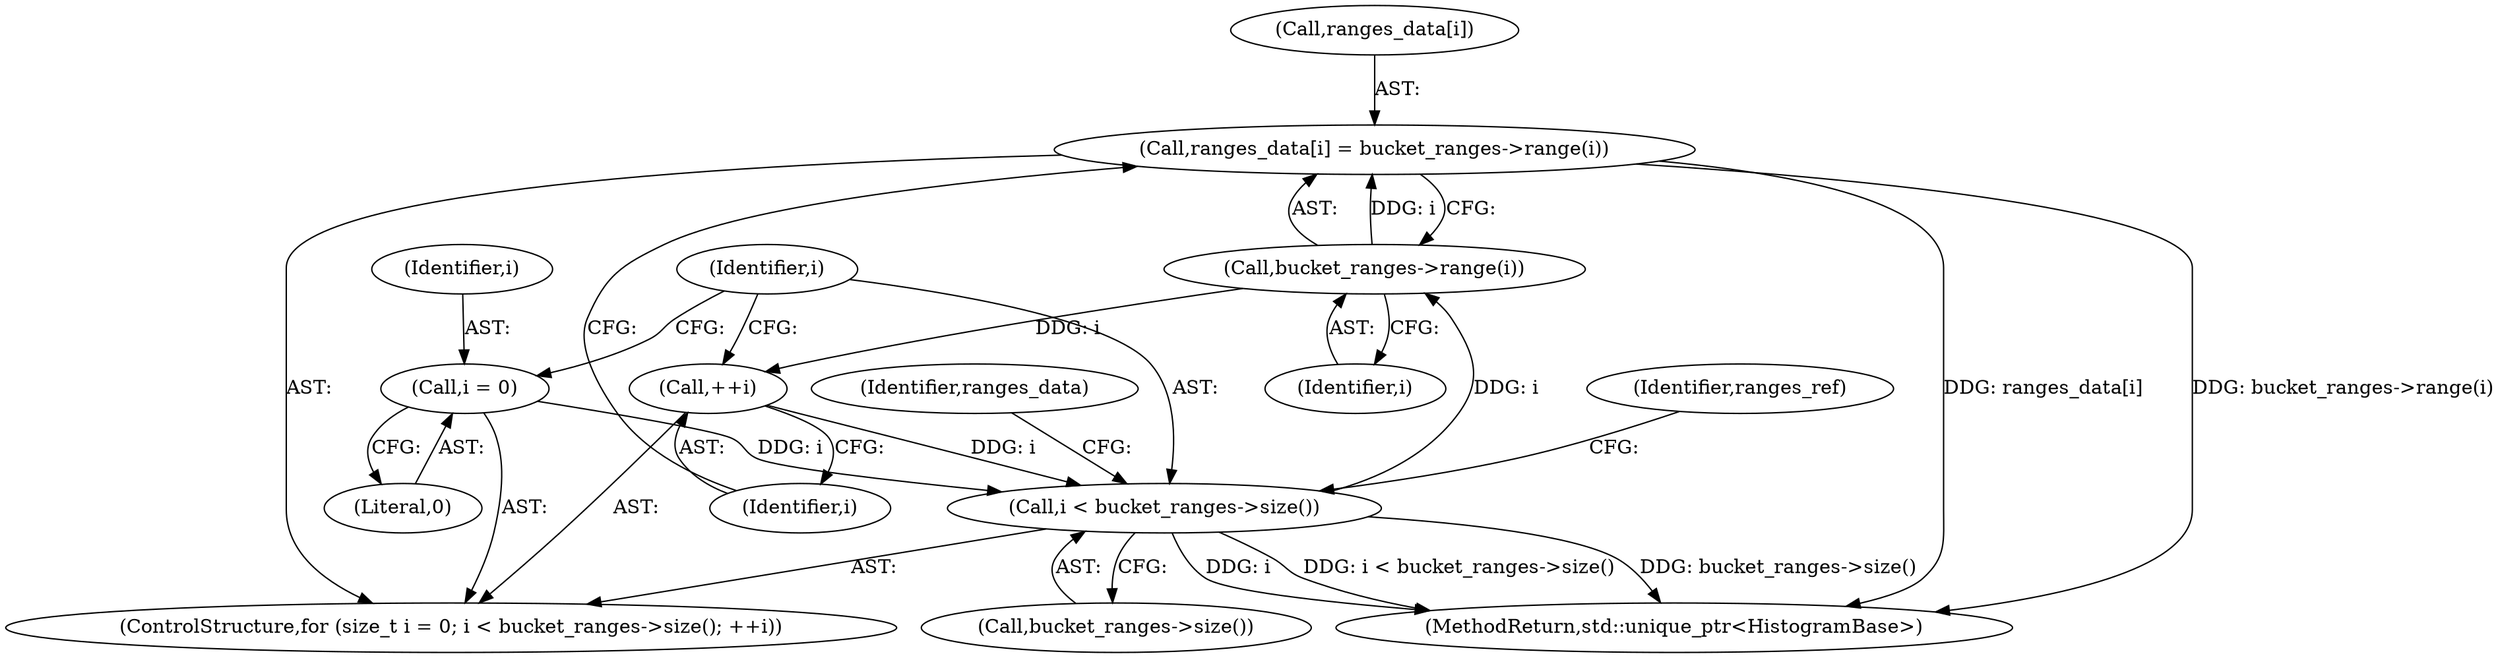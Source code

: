 digraph "0_Chrome_3f38b2253b19f9f9595f79fb92bfb5077e7b1959_0@array" {
"1000237" [label="(Call,ranges_data[i] = bucket_ranges->range(i))"];
"1000241" [label="(Call,bucket_ranges->range(i))"];
"1000232" [label="(Call,i < bucket_ranges->size())"];
"1000235" [label="(Call,++i)"];
"1000229" [label="(Call,i = 0)"];
"1000227" [label="(ControlStructure,for (size_t i = 0; i < bucket_ranges->size(); ++i))"];
"1000238" [label="(Call,ranges_data[i])"];
"1000229" [label="(Call,i = 0)"];
"1000236" [label="(Identifier,i)"];
"1000232" [label="(Call,i < bucket_ranges->size())"];
"1000241" [label="(Call,bucket_ranges->range(i))"];
"1000244" [label="(Identifier,ranges_ref)"];
"1000234" [label="(Call,bucket_ranges->size())"];
"1000233" [label="(Identifier,i)"];
"1000239" [label="(Identifier,ranges_data)"];
"1000230" [label="(Identifier,i)"];
"1000235" [label="(Call,++i)"];
"1000231" [label="(Literal,0)"];
"1000373" [label="(MethodReturn,std::unique_ptr<HistogramBase>)"];
"1000237" [label="(Call,ranges_data[i] = bucket_ranges->range(i))"];
"1000242" [label="(Identifier,i)"];
"1000237" -> "1000227"  [label="AST: "];
"1000237" -> "1000241"  [label="CFG: "];
"1000238" -> "1000237"  [label="AST: "];
"1000241" -> "1000237"  [label="AST: "];
"1000236" -> "1000237"  [label="CFG: "];
"1000237" -> "1000373"  [label="DDG: ranges_data[i]"];
"1000237" -> "1000373"  [label="DDG: bucket_ranges->range(i)"];
"1000241" -> "1000237"  [label="DDG: i"];
"1000241" -> "1000242"  [label="CFG: "];
"1000242" -> "1000241"  [label="AST: "];
"1000241" -> "1000235"  [label="DDG: i"];
"1000232" -> "1000241"  [label="DDG: i"];
"1000232" -> "1000227"  [label="AST: "];
"1000232" -> "1000234"  [label="CFG: "];
"1000233" -> "1000232"  [label="AST: "];
"1000234" -> "1000232"  [label="AST: "];
"1000239" -> "1000232"  [label="CFG: "];
"1000244" -> "1000232"  [label="CFG: "];
"1000232" -> "1000373"  [label="DDG: i"];
"1000232" -> "1000373"  [label="DDG: i < bucket_ranges->size()"];
"1000232" -> "1000373"  [label="DDG: bucket_ranges->size()"];
"1000235" -> "1000232"  [label="DDG: i"];
"1000229" -> "1000232"  [label="DDG: i"];
"1000235" -> "1000227"  [label="AST: "];
"1000235" -> "1000236"  [label="CFG: "];
"1000236" -> "1000235"  [label="AST: "];
"1000233" -> "1000235"  [label="CFG: "];
"1000229" -> "1000227"  [label="AST: "];
"1000229" -> "1000231"  [label="CFG: "];
"1000230" -> "1000229"  [label="AST: "];
"1000231" -> "1000229"  [label="AST: "];
"1000233" -> "1000229"  [label="CFG: "];
}
